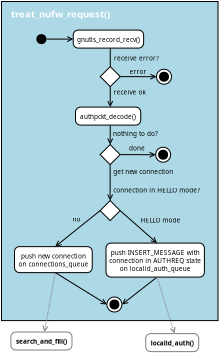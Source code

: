 <?xml version="1.0" encoding="UTF-8"?>
<dia:diagram xmlns:dia="http://www.lysator.liu.se/~alla/dia/">
  <dia:layer name="Arrière-plan" visible="true">
    <dia:object type="Standard - Box" version="0" id="O0">
      <dia:attribute name="obj_pos">
        <dia:point val="3.8,1.64"/>
      </dia:attribute>
      <dia:attribute name="obj_bb">
        <dia:rectangle val="3.75,1.59;25.5,33.6"/>
      </dia:attribute>
      <dia:attribute name="elem_corner">
        <dia:point val="3.8,1.64"/>
      </dia:attribute>
      <dia:attribute name="elem_width">
        <dia:real val="21.65"/>
      </dia:attribute>
      <dia:attribute name="elem_height">
        <dia:real val="31.91"/>
      </dia:attribute>
      <dia:attribute name="inner_color">
        <dia:color val="#add8e6"/>
      </dia:attribute>
      <dia:attribute name="show_background">
        <dia:boolean val="true"/>
      </dia:attribute>
    </dia:object>
    <dia:object type="Standard - Text" version="1" id="O1">
      <dia:attribute name="obj_pos">
        <dia:point val="4.74,3.23"/>
      </dia:attribute>
      <dia:attribute name="obj_bb">
        <dia:rectangle val="4.74,2.353;15.467,3.885"/>
      </dia:attribute>
      <dia:attribute name="text">
        <dia:composite type="text">
          <dia:attribute name="string">
            <dia:string>#treat_nufw_request()#</dia:string>
          </dia:attribute>
          <dia:attribute name="font">
            <dia:font family="sans" style="80" name="Helvetica-Bold"/>
          </dia:attribute>
          <dia:attribute name="height">
            <dia:real val="1.2"/>
          </dia:attribute>
          <dia:attribute name="pos">
            <dia:point val="4.74,3.23"/>
          </dia:attribute>
          <dia:attribute name="color">
            <dia:color val="#ffffff"/>
          </dia:attribute>
          <dia:attribute name="alignment">
            <dia:enum val="0"/>
          </dia:attribute>
        </dia:composite>
      </dia:attribute>
      <dia:attribute name="valign">
        <dia:enum val="3"/>
      </dia:attribute>
    </dia:object>
    <dia:object type="UML - State Term" version="0" id="O2">
      <dia:attribute name="obj_pos">
        <dia:point val="7.29,4.902"/>
      </dia:attribute>
      <dia:attribute name="obj_bb">
        <dia:rectangle val="7.29,4.902;8.29,5.902"/>
      </dia:attribute>
      <dia:attribute name="elem_corner">
        <dia:point val="7.29,4.902"/>
      </dia:attribute>
      <dia:attribute name="elem_width">
        <dia:real val="1"/>
      </dia:attribute>
      <dia:attribute name="elem_height">
        <dia:real val="1"/>
      </dia:attribute>
      <dia:attribute name="is_final">
        <dia:boolean val="false"/>
      </dia:attribute>
    </dia:object>
    <dia:object type="Standard - Line" version="0" id="O3">
      <dia:attribute name="obj_pos">
        <dia:point val="8.29,5.402"/>
      </dia:attribute>
      <dia:attribute name="obj_bb">
        <dia:rectangle val="8.24,4.9;11.025,5.9"/>
      </dia:attribute>
      <dia:attribute name="conn_endpoints">
        <dia:point val="8.29,5.402"/>
        <dia:point val="10.975,5.4"/>
      </dia:attribute>
      <dia:attribute name="numcp">
        <dia:int val="1"/>
      </dia:attribute>
      <dia:attribute name="end_arrow">
        <dia:enum val="1"/>
      </dia:attribute>
      <dia:attribute name="end_arrow_length">
        <dia:real val="0.5"/>
      </dia:attribute>
      <dia:attribute name="end_arrow_width">
        <dia:real val="0.5"/>
      </dia:attribute>
      <dia:connections>
        <dia:connection handle="0" to="O2" connection="4"/>
        <dia:connection handle="1" to="O8" connection="3"/>
      </dia:connections>
    </dia:object>
    <dia:object type="UML - State" version="0" id="O4">
      <dia:attribute name="obj_pos">
        <dia:point val="4.735,34.692"/>
      </dia:attribute>
      <dia:attribute name="obj_bb">
        <dia:rectangle val="4.735,34.692;11.435,36.492"/>
      </dia:attribute>
      <dia:attribute name="elem_corner">
        <dia:point val="4.735,34.692"/>
      </dia:attribute>
      <dia:attribute name="elem_width">
        <dia:real val="6.7"/>
      </dia:attribute>
      <dia:attribute name="elem_height">
        <dia:real val="1.8"/>
      </dia:attribute>
      <dia:attribute name="line_colour">
        <dia:color val="#7f7f7f"/>
      </dia:attribute>
      <dia:attribute name="fill_colour">
        <dia:color val="#ffffff"/>
      </dia:attribute>
      <dia:attribute name="text">
        <dia:composite type="text">
          <dia:attribute name="string">
            <dia:string>#search_and_fill()#</dia:string>
          </dia:attribute>
          <dia:attribute name="font">
            <dia:font family="sans" style="80" name="Helvetica-Bold"/>
          </dia:attribute>
          <dia:attribute name="height">
            <dia:real val="0.8"/>
          </dia:attribute>
          <dia:attribute name="pos">
            <dia:point val="8.085,35.742"/>
          </dia:attribute>
          <dia:attribute name="color">
            <dia:color val="#000000"/>
          </dia:attribute>
          <dia:attribute name="alignment">
            <dia:enum val="1"/>
          </dia:attribute>
        </dia:composite>
      </dia:attribute>
      <dia:attribute name="entry_action">
        <dia:string>##</dia:string>
      </dia:attribute>
      <dia:attribute name="do_action">
        <dia:string>##</dia:string>
      </dia:attribute>
      <dia:attribute name="exit_action">
        <dia:string>##</dia:string>
      </dia:attribute>
    </dia:object>
    <dia:object type="Standard - Line" version="0" id="O5">
      <dia:attribute name="obj_pos">
        <dia:point val="9.175,28.75"/>
      </dia:attribute>
      <dia:attribute name="obj_bb">
        <dia:rectangle val="7.584,28.692;9.233,34.831"/>
      </dia:attribute>
      <dia:attribute name="conn_endpoints">
        <dia:point val="9.175,28.75"/>
        <dia:point val="8.085,34.692"/>
      </dia:attribute>
      <dia:attribute name="numcp">
        <dia:int val="1"/>
      </dia:attribute>
      <dia:attribute name="line_color">
        <dia:color val="#7f7f7f"/>
      </dia:attribute>
      <dia:attribute name="line_style">
        <dia:enum val="4"/>
      </dia:attribute>
      <dia:attribute name="end_arrow">
        <dia:enum val="1"/>
      </dia:attribute>
      <dia:attribute name="end_arrow_length">
        <dia:real val="0.5"/>
      </dia:attribute>
      <dia:attribute name="end_arrow_width">
        <dia:real val="0.5"/>
      </dia:attribute>
      <dia:connections>
        <dia:connection handle="0" to="O29" connection="6"/>
        <dia:connection handle="1" to="O4" connection="1"/>
      </dia:connections>
    </dia:object>
    <dia:object type="UML - State Term" version="0" id="O6">
      <dia:attribute name="obj_pos">
        <dia:point val="14.34,31.19"/>
      </dia:attribute>
      <dia:attribute name="obj_bb">
        <dia:rectangle val="14.34,31.19;15.84,32.69"/>
      </dia:attribute>
      <dia:attribute name="elem_corner">
        <dia:point val="14.34,31.19"/>
      </dia:attribute>
      <dia:attribute name="elem_width">
        <dia:real val="1.5"/>
      </dia:attribute>
      <dia:attribute name="elem_height">
        <dia:real val="1.5"/>
      </dia:attribute>
      <dia:attribute name="is_final">
        <dia:boolean val="true"/>
      </dia:attribute>
    </dia:object>
    <dia:object type="Standard - Line" version="0" id="O7">
      <dia:attribute name="obj_pos">
        <dia:point val="9.175,28.75"/>
      </dia:attribute>
      <dia:attribute name="obj_bb">
        <dia:rectangle val="9.106,28.681;14.645,32.392"/>
      </dia:attribute>
      <dia:attribute name="conn_endpoints">
        <dia:point val="9.175,28.75"/>
        <dia:point val="14.34,31.94"/>
      </dia:attribute>
      <dia:attribute name="numcp">
        <dia:int val="1"/>
      </dia:attribute>
      <dia:attribute name="end_arrow">
        <dia:enum val="1"/>
      </dia:attribute>
      <dia:attribute name="end_arrow_length">
        <dia:real val="0.5"/>
      </dia:attribute>
      <dia:attribute name="end_arrow_width">
        <dia:real val="0.5"/>
      </dia:attribute>
      <dia:connections>
        <dia:connection handle="0" to="O29" connection="6"/>
        <dia:connection handle="1" to="O6" connection="3"/>
      </dia:connections>
    </dia:object>
    <dia:object type="UML - State" version="0" id="O8">
      <dia:attribute name="obj_pos">
        <dia:point val="10.975,4.5"/>
      </dia:attribute>
      <dia:attribute name="obj_bb">
        <dia:rectangle val="10.975,4.5;18.375,6.3"/>
      </dia:attribute>
      <dia:attribute name="elem_corner">
        <dia:point val="10.975,4.5"/>
      </dia:attribute>
      <dia:attribute name="elem_width">
        <dia:real val="7.4"/>
      </dia:attribute>
      <dia:attribute name="elem_height">
        <dia:real val="1.8"/>
      </dia:attribute>
      <dia:attribute name="line_colour">
        <dia:color val="#000000"/>
      </dia:attribute>
      <dia:attribute name="fill_colour">
        <dia:color val="#ffffff"/>
      </dia:attribute>
      <dia:attribute name="text">
        <dia:composite type="text">
          <dia:attribute name="string">
            <dia:string>#gnutls_record_recv()#</dia:string>
          </dia:attribute>
          <dia:attribute name="font">
            <dia:font family="sans" style="0" name="Helvetica"/>
          </dia:attribute>
          <dia:attribute name="height">
            <dia:real val="0.8"/>
          </dia:attribute>
          <dia:attribute name="pos">
            <dia:point val="14.675,5.55"/>
          </dia:attribute>
          <dia:attribute name="color">
            <dia:color val="#000000"/>
          </dia:attribute>
          <dia:attribute name="alignment">
            <dia:enum val="1"/>
          </dia:attribute>
        </dia:composite>
      </dia:attribute>
      <dia:attribute name="entry_action">
        <dia:string>##</dia:string>
      </dia:attribute>
      <dia:attribute name="do_action">
        <dia:string>##</dia:string>
      </dia:attribute>
      <dia:attribute name="exit_action">
        <dia:string>##</dia:string>
      </dia:attribute>
    </dia:object>
    <dia:object type="UML - Branch" version="0" id="O9">
      <dia:attribute name="obj_pos">
        <dia:point val="13.675,8.15"/>
      </dia:attribute>
      <dia:attribute name="obj_bb">
        <dia:rectangle val="13.625,8.1;15.725,10.2"/>
      </dia:attribute>
      <dia:attribute name="elem_corner">
        <dia:point val="13.675,8.15"/>
      </dia:attribute>
      <dia:attribute name="elem_width">
        <dia:real val="2"/>
      </dia:attribute>
      <dia:attribute name="elem_height">
        <dia:real val="2"/>
      </dia:attribute>
      <dia:attribute name="line_colour">
        <dia:color val="#000000"/>
      </dia:attribute>
      <dia:attribute name="fill_colour">
        <dia:color val="#ffffff"/>
      </dia:attribute>
    </dia:object>
    <dia:object type="Standard - Line" version="0" id="O10">
      <dia:attribute name="obj_pos">
        <dia:point val="14.675,6.3"/>
      </dia:attribute>
      <dia:attribute name="obj_bb">
        <dia:rectangle val="14.625,6.25;14.725,8.2"/>
      </dia:attribute>
      <dia:attribute name="conn_endpoints">
        <dia:point val="14.675,6.3"/>
        <dia:point val="14.675,8.15"/>
      </dia:attribute>
      <dia:attribute name="numcp">
        <dia:int val="1"/>
      </dia:attribute>
      <dia:connections>
        <dia:connection handle="0" to="O8" connection="6"/>
        <dia:connection handle="1" to="O9" connection="1"/>
      </dia:connections>
    </dia:object>
    <dia:object type="Standard - Line" version="0" id="O11">
      <dia:attribute name="obj_pos">
        <dia:point val="14.675,10.15"/>
      </dia:attribute>
      <dia:attribute name="obj_bb">
        <dia:rectangle val="14.175,10.1;15.175,12.25"/>
      </dia:attribute>
      <dia:attribute name="conn_endpoints">
        <dia:point val="14.675,10.15"/>
        <dia:point val="14.675,12.2"/>
      </dia:attribute>
      <dia:attribute name="numcp">
        <dia:int val="1"/>
      </dia:attribute>
      <dia:attribute name="end_arrow">
        <dia:enum val="1"/>
      </dia:attribute>
      <dia:attribute name="end_arrow_length">
        <dia:real val="0.5"/>
      </dia:attribute>
      <dia:attribute name="end_arrow_width">
        <dia:real val="0.5"/>
      </dia:attribute>
      <dia:connections>
        <dia:connection handle="0" to="O9" connection="3"/>
        <dia:connection handle="1" to="O16" connection="1"/>
      </dia:connections>
    </dia:object>
    <dia:object type="Standard - Line" version="0" id="O12">
      <dia:attribute name="obj_pos">
        <dia:point val="15.675,9.15"/>
      </dia:attribute>
      <dia:attribute name="obj_bb">
        <dia:rectangle val="15.625,8.662;19.352,9.663"/>
      </dia:attribute>
      <dia:attribute name="conn_endpoints">
        <dia:point val="15.675,9.15"/>
        <dia:point val="19.3,9.162"/>
      </dia:attribute>
      <dia:attribute name="numcp">
        <dia:int val="1"/>
      </dia:attribute>
      <dia:attribute name="end_arrow">
        <dia:enum val="1"/>
      </dia:attribute>
      <dia:attribute name="end_arrow_length">
        <dia:real val="0.5"/>
      </dia:attribute>
      <dia:attribute name="end_arrow_width">
        <dia:real val="0.5"/>
      </dia:attribute>
      <dia:connections>
        <dia:connection handle="0" to="O9" connection="2"/>
        <dia:connection handle="1" to="O15" connection="3"/>
      </dia:connections>
    </dia:object>
    <dia:object type="Standard - Text" version="1" id="O13">
      <dia:attribute name="obj_pos">
        <dia:point val="15.05,7.55"/>
      </dia:attribute>
      <dia:attribute name="obj_bb">
        <dia:rectangle val="15.05,6.982;19.367,7.985"/>
      </dia:attribute>
      <dia:attribute name="text">
        <dia:composite type="text">
          <dia:attribute name="string">
            <dia:string>#receive error?#</dia:string>
          </dia:attribute>
          <dia:attribute name="font">
            <dia:font family="sans" style="0" name="Helvetica"/>
          </dia:attribute>
          <dia:attribute name="height">
            <dia:real val="0.8"/>
          </dia:attribute>
          <dia:attribute name="pos">
            <dia:point val="15.05,7.55"/>
          </dia:attribute>
          <dia:attribute name="color">
            <dia:color val="#000000"/>
          </dia:attribute>
          <dia:attribute name="alignment">
            <dia:enum val="0"/>
          </dia:attribute>
        </dia:composite>
      </dia:attribute>
      <dia:attribute name="valign">
        <dia:enum val="3"/>
      </dia:attribute>
    </dia:object>
    <dia:object type="Standard - Text" version="1" id="O14">
      <dia:attribute name="obj_pos">
        <dia:point val="16.6,8.9"/>
      </dia:attribute>
      <dia:attribute name="obj_bb">
        <dia:rectangle val="16.6,8.332;18.168,9.335"/>
      </dia:attribute>
      <dia:attribute name="text">
        <dia:composite type="text">
          <dia:attribute name="string">
            <dia:string>#error#</dia:string>
          </dia:attribute>
          <dia:attribute name="font">
            <dia:font family="sans" style="0" name="Helvetica"/>
          </dia:attribute>
          <dia:attribute name="height">
            <dia:real val="0.8"/>
          </dia:attribute>
          <dia:attribute name="pos">
            <dia:point val="16.6,8.9"/>
          </dia:attribute>
          <dia:attribute name="color">
            <dia:color val="#000000"/>
          </dia:attribute>
          <dia:attribute name="alignment">
            <dia:enum val="0"/>
          </dia:attribute>
        </dia:composite>
      </dia:attribute>
      <dia:attribute name="valign">
        <dia:enum val="3"/>
      </dia:attribute>
    </dia:object>
    <dia:object type="UML - State Term" version="0" id="O15">
      <dia:attribute name="obj_pos">
        <dia:point val="19.3,8.412"/>
      </dia:attribute>
      <dia:attribute name="obj_bb">
        <dia:rectangle val="19.3,8.412;20.8,9.912"/>
      </dia:attribute>
      <dia:attribute name="elem_corner">
        <dia:point val="19.3,8.412"/>
      </dia:attribute>
      <dia:attribute name="elem_width">
        <dia:real val="1.5"/>
      </dia:attribute>
      <dia:attribute name="elem_height">
        <dia:real val="1.5"/>
      </dia:attribute>
      <dia:attribute name="is_final">
        <dia:boolean val="true"/>
      </dia:attribute>
    </dia:object>
    <dia:object type="UML - State" version="0" id="O16">
      <dia:attribute name="obj_pos">
        <dia:point val="11.2,12.2"/>
      </dia:attribute>
      <dia:attribute name="obj_bb">
        <dia:rectangle val="11.2,12.2;18.15,14"/>
      </dia:attribute>
      <dia:attribute name="elem_corner">
        <dia:point val="11.2,12.2"/>
      </dia:attribute>
      <dia:attribute name="elem_width">
        <dia:real val="6.95"/>
      </dia:attribute>
      <dia:attribute name="elem_height">
        <dia:real val="1.8"/>
      </dia:attribute>
      <dia:attribute name="line_colour">
        <dia:color val="#000000"/>
      </dia:attribute>
      <dia:attribute name="fill_colour">
        <dia:color val="#ffffff"/>
      </dia:attribute>
      <dia:attribute name="text">
        <dia:composite type="text">
          <dia:attribute name="string">
            <dia:string>#authpckt_decode()#</dia:string>
          </dia:attribute>
          <dia:attribute name="font">
            <dia:font family="sans" style="0" name="Helvetica"/>
          </dia:attribute>
          <dia:attribute name="height">
            <dia:real val="0.8"/>
          </dia:attribute>
          <dia:attribute name="pos">
            <dia:point val="14.675,13.25"/>
          </dia:attribute>
          <dia:attribute name="color">
            <dia:color val="#000000"/>
          </dia:attribute>
          <dia:attribute name="alignment">
            <dia:enum val="1"/>
          </dia:attribute>
        </dia:composite>
      </dia:attribute>
      <dia:attribute name="entry_action">
        <dia:string>##</dia:string>
      </dia:attribute>
      <dia:attribute name="do_action">
        <dia:string>##</dia:string>
      </dia:attribute>
      <dia:attribute name="exit_action">
        <dia:string>##</dia:string>
      </dia:attribute>
    </dia:object>
    <dia:object type="Standard - Text" version="1" id="O17">
      <dia:attribute name="obj_pos">
        <dia:point val="15,10.95"/>
      </dia:attribute>
      <dia:attribute name="obj_bb">
        <dia:rectangle val="15,10.383;18.218,11.385"/>
      </dia:attribute>
      <dia:attribute name="text">
        <dia:composite type="text">
          <dia:attribute name="string">
            <dia:string>#receive ok#</dia:string>
          </dia:attribute>
          <dia:attribute name="font">
            <dia:font family="sans" style="0" name="Helvetica"/>
          </dia:attribute>
          <dia:attribute name="height">
            <dia:real val="0.8"/>
          </dia:attribute>
          <dia:attribute name="pos">
            <dia:point val="15,10.95"/>
          </dia:attribute>
          <dia:attribute name="color">
            <dia:color val="#000000"/>
          </dia:attribute>
          <dia:attribute name="alignment">
            <dia:enum val="0"/>
          </dia:attribute>
        </dia:composite>
      </dia:attribute>
      <dia:attribute name="valign">
        <dia:enum val="3"/>
      </dia:attribute>
    </dia:object>
    <dia:object type="UML - Branch" version="0" id="O18">
      <dia:attribute name="obj_pos">
        <dia:point val="13.662,15.95"/>
      </dia:attribute>
      <dia:attribute name="obj_bb">
        <dia:rectangle val="13.613,15.9;15.713,18"/>
      </dia:attribute>
      <dia:attribute name="elem_corner">
        <dia:point val="13.662,15.95"/>
      </dia:attribute>
      <dia:attribute name="elem_width">
        <dia:real val="2"/>
      </dia:attribute>
      <dia:attribute name="elem_height">
        <dia:real val="2"/>
      </dia:attribute>
      <dia:attribute name="line_colour">
        <dia:color val="#000000"/>
      </dia:attribute>
      <dia:attribute name="fill_colour">
        <dia:color val="#ffffff"/>
      </dia:attribute>
    </dia:object>
    <dia:object type="Standard - Line" version="0" id="O19">
      <dia:attribute name="obj_pos">
        <dia:point val="14.675,14"/>
      </dia:attribute>
      <dia:attribute name="obj_bb">
        <dia:rectangle val="14.162,13.95;15.163,16.003"/>
      </dia:attribute>
      <dia:attribute name="conn_endpoints">
        <dia:point val="14.675,14"/>
        <dia:point val="14.662,15.95"/>
      </dia:attribute>
      <dia:attribute name="numcp">
        <dia:int val="1"/>
      </dia:attribute>
      <dia:attribute name="end_arrow">
        <dia:enum val="1"/>
      </dia:attribute>
      <dia:attribute name="end_arrow_length">
        <dia:real val="0.5"/>
      </dia:attribute>
      <dia:attribute name="end_arrow_width">
        <dia:real val="0.5"/>
      </dia:attribute>
      <dia:connections>
        <dia:connection handle="0" to="O16" connection="6"/>
        <dia:connection handle="1" to="O18" connection="1"/>
      </dia:connections>
    </dia:object>
    <dia:object type="Standard - Text" version="1" id="O20">
      <dia:attribute name="obj_pos">
        <dia:point val="14.95,15.1"/>
      </dia:attribute>
      <dia:attribute name="obj_bb">
        <dia:rectangle val="14.95,14.533;19.517,15.535"/>
      </dia:attribute>
      <dia:attribute name="text">
        <dia:composite type="text">
          <dia:attribute name="string">
            <dia:string>#nothing to do?#</dia:string>
          </dia:attribute>
          <dia:attribute name="font">
            <dia:font family="sans" style="0" name="Helvetica"/>
          </dia:attribute>
          <dia:attribute name="height">
            <dia:real val="0.8"/>
          </dia:attribute>
          <dia:attribute name="pos">
            <dia:point val="14.95,15.1"/>
          </dia:attribute>
          <dia:attribute name="color">
            <dia:color val="#000000"/>
          </dia:attribute>
          <dia:attribute name="alignment">
            <dia:enum val="0"/>
          </dia:attribute>
        </dia:composite>
      </dia:attribute>
      <dia:attribute name="valign">
        <dia:enum val="3"/>
      </dia:attribute>
    </dia:object>
    <dia:object type="Standard - Line" version="0" id="O21">
      <dia:attribute name="obj_pos">
        <dia:point val="15.662,16.95"/>
      </dia:attribute>
      <dia:attribute name="obj_bb">
        <dia:rectangle val="15.612,16.462;19.264,17.463"/>
      </dia:attribute>
      <dia:attribute name="conn_endpoints">
        <dia:point val="15.662,16.95"/>
        <dia:point val="19.212,16.962"/>
      </dia:attribute>
      <dia:attribute name="numcp">
        <dia:int val="1"/>
      </dia:attribute>
      <dia:attribute name="end_arrow">
        <dia:enum val="1"/>
      </dia:attribute>
      <dia:attribute name="end_arrow_length">
        <dia:real val="0.5"/>
      </dia:attribute>
      <dia:attribute name="end_arrow_width">
        <dia:real val="0.5"/>
      </dia:attribute>
      <dia:connections>
        <dia:connection handle="0" to="O18" connection="2"/>
        <dia:connection handle="1" to="O22" connection="3"/>
      </dia:connections>
    </dia:object>
    <dia:object type="UML - State Term" version="0" id="O22">
      <dia:attribute name="obj_pos">
        <dia:point val="19.212,16.212"/>
      </dia:attribute>
      <dia:attribute name="obj_bb">
        <dia:rectangle val="19.212,16.212;20.712,17.712"/>
      </dia:attribute>
      <dia:attribute name="elem_corner">
        <dia:point val="19.212,16.212"/>
      </dia:attribute>
      <dia:attribute name="elem_width">
        <dia:real val="1.5"/>
      </dia:attribute>
      <dia:attribute name="elem_height">
        <dia:real val="1.5"/>
      </dia:attribute>
      <dia:attribute name="is_final">
        <dia:boolean val="true"/>
      </dia:attribute>
    </dia:object>
    <dia:object type="Standard - Text" version="1" id="O23">
      <dia:attribute name="obj_pos">
        <dia:point val="16.55,16.55"/>
      </dia:attribute>
      <dia:attribute name="obj_bb">
        <dia:rectangle val="16.55,15.982;18.168,16.985"/>
      </dia:attribute>
      <dia:attribute name="text">
        <dia:composite type="text">
          <dia:attribute name="string">
            <dia:string>#done#</dia:string>
          </dia:attribute>
          <dia:attribute name="font">
            <dia:font family="sans" style="0" name="Helvetica"/>
          </dia:attribute>
          <dia:attribute name="height">
            <dia:real val="0.8"/>
          </dia:attribute>
          <dia:attribute name="pos">
            <dia:point val="16.55,16.55"/>
          </dia:attribute>
          <dia:attribute name="color">
            <dia:color val="#000000"/>
          </dia:attribute>
          <dia:attribute name="alignment">
            <dia:enum val="0"/>
          </dia:attribute>
        </dia:composite>
      </dia:attribute>
      <dia:attribute name="valign">
        <dia:enum val="3"/>
      </dia:attribute>
    </dia:object>
    <dia:object type="UML - Branch" version="0" id="O24">
      <dia:attribute name="obj_pos">
        <dia:point val="13.662,21.55"/>
      </dia:attribute>
      <dia:attribute name="obj_bb">
        <dia:rectangle val="13.613,21.5;15.713,23.6"/>
      </dia:attribute>
      <dia:attribute name="elem_corner">
        <dia:point val="13.662,21.55"/>
      </dia:attribute>
      <dia:attribute name="elem_width">
        <dia:real val="2"/>
      </dia:attribute>
      <dia:attribute name="elem_height">
        <dia:real val="2"/>
      </dia:attribute>
      <dia:attribute name="line_colour">
        <dia:color val="#000000"/>
      </dia:attribute>
      <dia:attribute name="fill_colour">
        <dia:color val="#ffffff"/>
      </dia:attribute>
    </dia:object>
    <dia:object type="Standard - Line" version="0" id="O25">
      <dia:attribute name="obj_pos">
        <dia:point val="14.662,17.95"/>
      </dia:attribute>
      <dia:attribute name="obj_bb">
        <dia:rectangle val="14.162,17.9;15.162,21.6"/>
      </dia:attribute>
      <dia:attribute name="conn_endpoints">
        <dia:point val="14.662,17.95"/>
        <dia:point val="14.662,21.55"/>
      </dia:attribute>
      <dia:attribute name="numcp">
        <dia:int val="1"/>
      </dia:attribute>
      <dia:attribute name="end_arrow">
        <dia:enum val="1"/>
      </dia:attribute>
      <dia:attribute name="end_arrow_length">
        <dia:real val="0.5"/>
      </dia:attribute>
      <dia:attribute name="end_arrow_width">
        <dia:real val="0.5"/>
      </dia:attribute>
      <dia:connections>
        <dia:connection handle="0" to="O18" connection="3"/>
        <dia:connection handle="1" to="O24" connection="1"/>
      </dia:connections>
    </dia:object>
    <dia:object type="Standard - Text" version="1" id="O26">
      <dia:attribute name="obj_pos">
        <dia:point val="14.97,18.9"/>
      </dia:attribute>
      <dia:attribute name="obj_bb">
        <dia:rectangle val="14.97,18.332;21.188,19.335"/>
      </dia:attribute>
      <dia:attribute name="text">
        <dia:composite type="text">
          <dia:attribute name="string">
            <dia:string>#get new connection#</dia:string>
          </dia:attribute>
          <dia:attribute name="font">
            <dia:font family="sans" style="0" name="Helvetica"/>
          </dia:attribute>
          <dia:attribute name="height">
            <dia:real val="0.8"/>
          </dia:attribute>
          <dia:attribute name="pos">
            <dia:point val="14.97,18.9"/>
          </dia:attribute>
          <dia:attribute name="color">
            <dia:color val="#000000"/>
          </dia:attribute>
          <dia:attribute name="alignment">
            <dia:enum val="0"/>
          </dia:attribute>
        </dia:composite>
      </dia:attribute>
      <dia:attribute name="valign">
        <dia:enum val="3"/>
      </dia:attribute>
    </dia:object>
    <dia:object type="Standard - Text" version="1" id="O27">
      <dia:attribute name="obj_pos">
        <dia:point val="14.97,20.75"/>
      </dia:attribute>
      <dia:attribute name="obj_bb">
        <dia:rectangle val="14.97,20.183;23.587,21.185"/>
      </dia:attribute>
      <dia:attribute name="text">
        <dia:composite type="text">
          <dia:attribute name="string">
            <dia:string>#connection in HELLO mode?#</dia:string>
          </dia:attribute>
          <dia:attribute name="font">
            <dia:font family="sans" style="0" name="Helvetica"/>
          </dia:attribute>
          <dia:attribute name="height">
            <dia:real val="0.8"/>
          </dia:attribute>
          <dia:attribute name="pos">
            <dia:point val="14.97,20.75"/>
          </dia:attribute>
          <dia:attribute name="color">
            <dia:color val="#000000"/>
          </dia:attribute>
          <dia:attribute name="alignment">
            <dia:enum val="0"/>
          </dia:attribute>
        </dia:composite>
      </dia:attribute>
      <dia:attribute name="valign">
        <dia:enum val="3"/>
      </dia:attribute>
    </dia:object>
    <dia:object type="UML - State" version="0" id="O28">
      <dia:attribute name="obj_pos">
        <dia:point val="14.25,25.8"/>
      </dia:attribute>
      <dia:attribute name="obj_bb">
        <dia:rectangle val="14.25,25.8;24.45,29.2"/>
      </dia:attribute>
      <dia:attribute name="elem_corner">
        <dia:point val="14.25,25.8"/>
      </dia:attribute>
      <dia:attribute name="elem_width">
        <dia:real val="10.2"/>
      </dia:attribute>
      <dia:attribute name="elem_height">
        <dia:real val="3.4"/>
      </dia:attribute>
      <dia:attribute name="line_colour">
        <dia:color val="#000000"/>
      </dia:attribute>
      <dia:attribute name="fill_colour">
        <dia:color val="#ffffff"/>
      </dia:attribute>
      <dia:attribute name="text">
        <dia:composite type="text">
          <dia:attribute name="string">
            <dia:string>#push INSERT_MESSAGE with
connection in AUTHREQ state
on localid_auth_queue#</dia:string>
          </dia:attribute>
          <dia:attribute name="font">
            <dia:font family="sans" style="0" name="Helvetica"/>
          </dia:attribute>
          <dia:attribute name="height">
            <dia:real val="0.8"/>
          </dia:attribute>
          <dia:attribute name="pos">
            <dia:point val="19.35,26.85"/>
          </dia:attribute>
          <dia:attribute name="color">
            <dia:color val="#000000"/>
          </dia:attribute>
          <dia:attribute name="alignment">
            <dia:enum val="1"/>
          </dia:attribute>
        </dia:composite>
      </dia:attribute>
      <dia:attribute name="entry_action">
        <dia:string>##</dia:string>
      </dia:attribute>
      <dia:attribute name="do_action">
        <dia:string>##</dia:string>
      </dia:attribute>
      <dia:attribute name="exit_action">
        <dia:string>##</dia:string>
      </dia:attribute>
    </dia:object>
    <dia:object type="UML - State" version="0" id="O29">
      <dia:attribute name="obj_pos">
        <dia:point val="5.1,26.15"/>
      </dia:attribute>
      <dia:attribute name="obj_bb">
        <dia:rectangle val="5.1,26.15;13.25,28.75"/>
      </dia:attribute>
      <dia:attribute name="elem_corner">
        <dia:point val="5.1,26.15"/>
      </dia:attribute>
      <dia:attribute name="elem_width">
        <dia:real val="8.15"/>
      </dia:attribute>
      <dia:attribute name="elem_height">
        <dia:real val="2.6"/>
      </dia:attribute>
      <dia:attribute name="line_colour">
        <dia:color val="#000000"/>
      </dia:attribute>
      <dia:attribute name="fill_colour">
        <dia:color val="#ffffff"/>
      </dia:attribute>
      <dia:attribute name="text">
        <dia:composite type="text">
          <dia:attribute name="string">
            <dia:string>#push new connection
on connections_queue#</dia:string>
          </dia:attribute>
          <dia:attribute name="font">
            <dia:font family="sans" style="0" name="Helvetica"/>
          </dia:attribute>
          <dia:attribute name="height">
            <dia:real val="0.8"/>
          </dia:attribute>
          <dia:attribute name="pos">
            <dia:point val="9.175,27.2"/>
          </dia:attribute>
          <dia:attribute name="color">
            <dia:color val="#000000"/>
          </dia:attribute>
          <dia:attribute name="alignment">
            <dia:enum val="1"/>
          </dia:attribute>
        </dia:composite>
      </dia:attribute>
      <dia:attribute name="entry_action">
        <dia:string>##</dia:string>
      </dia:attribute>
      <dia:attribute name="do_action">
        <dia:string>##</dia:string>
      </dia:attribute>
      <dia:attribute name="exit_action">
        <dia:string>##</dia:string>
      </dia:attribute>
    </dia:object>
    <dia:object type="Standard - Line" version="0" id="O30">
      <dia:attribute name="obj_pos">
        <dia:point val="13.662,22.55"/>
      </dia:attribute>
      <dia:attribute name="obj_bb">
        <dia:rectangle val="8.823,22.48;13.733,26.571"/>
      </dia:attribute>
      <dia:attribute name="conn_endpoints">
        <dia:point val="13.662,22.55"/>
        <dia:point val="9.175,26.15"/>
      </dia:attribute>
      <dia:attribute name="numcp">
        <dia:int val="1"/>
      </dia:attribute>
      <dia:attribute name="end_arrow">
        <dia:enum val="1"/>
      </dia:attribute>
      <dia:attribute name="end_arrow_length">
        <dia:real val="0.5"/>
      </dia:attribute>
      <dia:attribute name="end_arrow_width">
        <dia:real val="0.5"/>
      </dia:attribute>
      <dia:connections>
        <dia:connection handle="0" to="O24" connection="0"/>
        <dia:connection handle="1" to="O29" connection="1"/>
      </dia:connections>
    </dia:object>
    <dia:object type="Standard - Line" version="0" id="O31">
      <dia:attribute name="obj_pos">
        <dia:point val="15.662,22.55"/>
      </dia:attribute>
      <dia:attribute name="obj_bb">
        <dia:rectangle val="15.592,22.479;19.718,26.208"/>
      </dia:attribute>
      <dia:attribute name="conn_endpoints">
        <dia:point val="15.662,22.55"/>
        <dia:point val="19.35,25.8"/>
      </dia:attribute>
      <dia:attribute name="numcp">
        <dia:int val="1"/>
      </dia:attribute>
      <dia:attribute name="end_arrow">
        <dia:enum val="1"/>
      </dia:attribute>
      <dia:attribute name="end_arrow_length">
        <dia:real val="0.5"/>
      </dia:attribute>
      <dia:attribute name="end_arrow_width">
        <dia:real val="0.5"/>
      </dia:attribute>
      <dia:connections>
        <dia:connection handle="0" to="O24" connection="2"/>
        <dia:connection handle="1" to="O28" connection="1"/>
      </dia:connections>
    </dia:object>
    <dia:object type="Standard - Text" version="1" id="O32">
      <dia:attribute name="obj_pos">
        <dia:point val="17.7,23.75"/>
      </dia:attribute>
      <dia:attribute name="obj_bb">
        <dia:rectangle val="17.7,23.183;21.567,24.185"/>
      </dia:attribute>
      <dia:attribute name="text">
        <dia:composite type="text">
          <dia:attribute name="string">
            <dia:string>#HELLO mode#</dia:string>
          </dia:attribute>
          <dia:attribute name="font">
            <dia:font family="sans" style="0" name="Helvetica"/>
          </dia:attribute>
          <dia:attribute name="height">
            <dia:real val="0.8"/>
          </dia:attribute>
          <dia:attribute name="pos">
            <dia:point val="17.7,23.75"/>
          </dia:attribute>
          <dia:attribute name="color">
            <dia:color val="#000000"/>
          </dia:attribute>
          <dia:attribute name="alignment">
            <dia:enum val="0"/>
          </dia:attribute>
        </dia:composite>
      </dia:attribute>
      <dia:attribute name="valign">
        <dia:enum val="3"/>
      </dia:attribute>
    </dia:object>
    <dia:object type="Standard - Text" version="1" id="O33">
      <dia:attribute name="obj_pos">
        <dia:point val="10.9,23.65"/>
      </dia:attribute>
      <dia:attribute name="obj_bb">
        <dia:rectangle val="10.9,23.082;11.717,24.085"/>
      </dia:attribute>
      <dia:attribute name="text">
        <dia:composite type="text">
          <dia:attribute name="string">
            <dia:string>#no#</dia:string>
          </dia:attribute>
          <dia:attribute name="font">
            <dia:font family="sans" style="0" name="Helvetica"/>
          </dia:attribute>
          <dia:attribute name="height">
            <dia:real val="0.8"/>
          </dia:attribute>
          <dia:attribute name="pos">
            <dia:point val="10.9,23.65"/>
          </dia:attribute>
          <dia:attribute name="color">
            <dia:color val="#000000"/>
          </dia:attribute>
          <dia:attribute name="alignment">
            <dia:enum val="0"/>
          </dia:attribute>
        </dia:composite>
      </dia:attribute>
      <dia:attribute name="valign">
        <dia:enum val="3"/>
      </dia:attribute>
    </dia:object>
    <dia:object type="Standard - Line" version="0" id="O34">
      <dia:attribute name="obj_pos">
        <dia:point val="19.35,29.2"/>
      </dia:attribute>
      <dia:attribute name="obj_bb">
        <dia:rectangle val="15.493,29.13;19.42,32.365"/>
      </dia:attribute>
      <dia:attribute name="conn_endpoints">
        <dia:point val="19.35,29.2"/>
        <dia:point val="15.84,31.94"/>
      </dia:attribute>
      <dia:attribute name="numcp">
        <dia:int val="1"/>
      </dia:attribute>
      <dia:attribute name="end_arrow">
        <dia:enum val="1"/>
      </dia:attribute>
      <dia:attribute name="end_arrow_length">
        <dia:real val="0.5"/>
      </dia:attribute>
      <dia:attribute name="end_arrow_width">
        <dia:real val="0.5"/>
      </dia:attribute>
      <dia:connections>
        <dia:connection handle="0" to="O28" connection="6"/>
        <dia:connection handle="1" to="O6" connection="4"/>
      </dia:connections>
    </dia:object>
    <dia:object type="UML - State" version="0" id="O35">
      <dia:attribute name="obj_pos">
        <dia:point val="18.22,34.85"/>
      </dia:attribute>
      <dia:attribute name="obj_bb">
        <dia:rectangle val="18.22,34.85;23.97,36.65"/>
      </dia:attribute>
      <dia:attribute name="elem_corner">
        <dia:point val="18.22,34.85"/>
      </dia:attribute>
      <dia:attribute name="elem_width">
        <dia:real val="5.75"/>
      </dia:attribute>
      <dia:attribute name="elem_height">
        <dia:real val="1.8"/>
      </dia:attribute>
      <dia:attribute name="line_colour">
        <dia:color val="#7f7f7f"/>
      </dia:attribute>
      <dia:attribute name="fill_colour">
        <dia:color val="#ffffff"/>
      </dia:attribute>
      <dia:attribute name="text">
        <dia:composite type="text">
          <dia:attribute name="string">
            <dia:string>#localid_auth()#</dia:string>
          </dia:attribute>
          <dia:attribute name="font">
            <dia:font family="sans" style="80" name="Helvetica-Bold"/>
          </dia:attribute>
          <dia:attribute name="height">
            <dia:real val="0.8"/>
          </dia:attribute>
          <dia:attribute name="pos">
            <dia:point val="21.095,35.9"/>
          </dia:attribute>
          <dia:attribute name="color">
            <dia:color val="#000000"/>
          </dia:attribute>
          <dia:attribute name="alignment">
            <dia:enum val="1"/>
          </dia:attribute>
        </dia:composite>
      </dia:attribute>
      <dia:attribute name="entry_action">
        <dia:string>##</dia:string>
      </dia:attribute>
      <dia:attribute name="do_action">
        <dia:string>##</dia:string>
      </dia:attribute>
      <dia:attribute name="exit_action">
        <dia:string>##</dia:string>
      </dia:attribute>
    </dia:object>
    <dia:object type="Standard - Line" version="0" id="O36">
      <dia:attribute name="obj_pos">
        <dia:point val="19.35,29.2"/>
      </dia:attribute>
      <dia:attribute name="obj_bb">
        <dia:rectangle val="19.288,29.137;21.587,35.045"/>
      </dia:attribute>
      <dia:attribute name="conn_endpoints">
        <dia:point val="19.35,29.2"/>
        <dia:point val="21.095,34.85"/>
      </dia:attribute>
      <dia:attribute name="numcp">
        <dia:int val="1"/>
      </dia:attribute>
      <dia:attribute name="line_color">
        <dia:color val="#7f7f7f"/>
      </dia:attribute>
      <dia:attribute name="line_style">
        <dia:enum val="4"/>
      </dia:attribute>
      <dia:attribute name="end_arrow">
        <dia:enum val="1"/>
      </dia:attribute>
      <dia:attribute name="end_arrow_length">
        <dia:real val="0.5"/>
      </dia:attribute>
      <dia:attribute name="end_arrow_width">
        <dia:real val="0.5"/>
      </dia:attribute>
      <dia:connections>
        <dia:connection handle="0" to="O28" connection="6"/>
        <dia:connection handle="1" to="O35" connection="1"/>
      </dia:connections>
    </dia:object>
  </dia:layer>
</dia:diagram>
